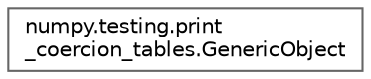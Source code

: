 digraph "Graphical Class Hierarchy"
{
 // LATEX_PDF_SIZE
  bgcolor="transparent";
  edge [fontname=Helvetica,fontsize=10,labelfontname=Helvetica,labelfontsize=10];
  node [fontname=Helvetica,fontsize=10,shape=box,height=0.2,width=0.4];
  rankdir="LR";
  Node0 [id="Node000000",label="numpy.testing.print\l_coercion_tables.GenericObject",height=0.2,width=0.4,color="grey40", fillcolor="white", style="filled",URL="$d8/de8/classnumpy_1_1testing_1_1print__coercion__tables_1_1GenericObject.html",tooltip=" "];
}
